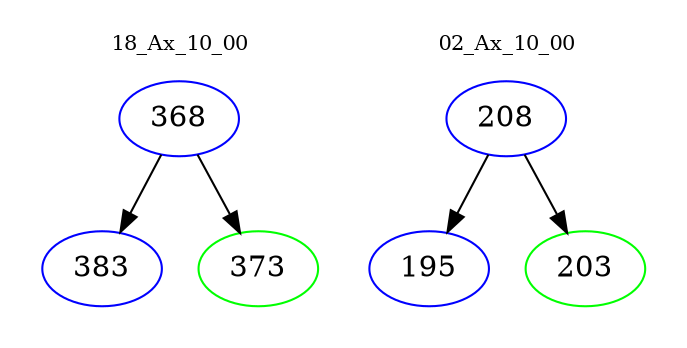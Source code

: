 digraph{
subgraph cluster_0 {
color = white
label = "18_Ax_10_00";
fontsize=10;
T0_368 [label="368", color="blue"]
T0_368 -> T0_383 [color="black"]
T0_383 [label="383", color="blue"]
T0_368 -> T0_373 [color="black"]
T0_373 [label="373", color="green"]
}
subgraph cluster_1 {
color = white
label = "02_Ax_10_00";
fontsize=10;
T1_208 [label="208", color="blue"]
T1_208 -> T1_195 [color="black"]
T1_195 [label="195", color="blue"]
T1_208 -> T1_203 [color="black"]
T1_203 [label="203", color="green"]
}
}
